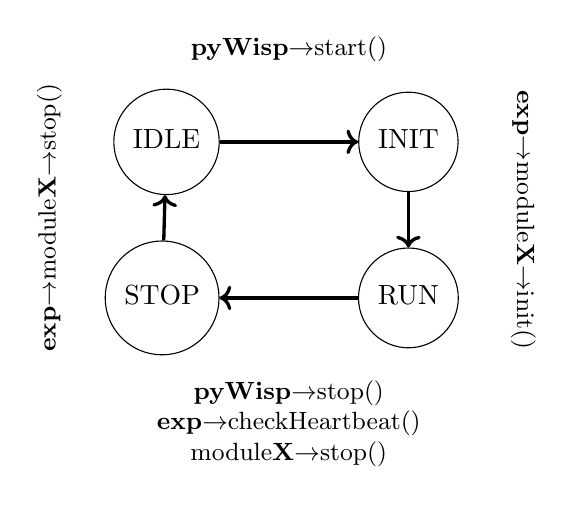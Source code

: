 % Controlflows
\tikzstyle{block} = [draw, fill=white, rectangle, minimum height=3em, minimum width=4em]
\tikzstyle{rblock} = [draw, fill=white, circle, inner sep=0pt,minimum size=1mm]
\tikzstyle{wobblock} = [fill=white, rectangle, minimum height=3em, minimum width=5em]
\tikzstyle{nlblock} = [draw, postaction={draw,line width=0.25mm,white}, line width=0.5mm, black, fill=white, rectangle, minimum height=3em, minimum width=5em]
\tikzstyle{sum} = [draw,circle]
\tikzstyle{branch} = [circle,inner sep=0pt,minimum size=1mm,fill=black,draw=black]
\tikzstyle{nvbranch} = [circle,inner sep=0pt,minimum size=1mm,fill=white,draw=white, fill opacity=0, draw opacity=0]
\tikzstyle{vecBranch} = [circle,inner sep=0pt,minimum size=2mm,fill=black,draw=black]
\tikzstyle{input} = [coordinate]
\tikzstyle{output} = [coordinate]
\tikzstyle{coord} = [coordinate]
\tikzstyle{pinstyle} = [pin edge={to-,black}]
\tikzstyle{vecArrow} = [thick, decoration={markings,mark=at position
   1 with {\arrow[semithick]{open triangle 60}}},
   double distance=1.4pt, shorten >= 5.5pt,
   preaction = {decorate},
   postaction = {draw,line width=1.4pt, white,shorten >= 4.5pt}]
\tikzstyle{vecWithoutArrow} = [thick,
   double distance=1.4pt,
   postaction = {draw,line width=1.4pt, white}]
\tikzset{
  Pfeil/.style={thick,shorten >=#1,shorten <=#1,->,>=latex}, % für Peile
  UPfeil/.style={black,Pfeil=#1,font={\sffamily\itshape}},% für Spannungspfeile
  IPfeil/.style={black,Pfeil=#1,font={\ttfamily\itshape}} % für Strompfeile
}


% create blocks for state machine
\node [rblock, minimum width=3.5em, minimum height=3.5em] (idle) {\begin{tabular}{c} IDLE \end{tabular}};
\node [rblock, node distance=5em, minimum height=3.5em, minimum width=3.5em, right=of idle] (init) {\begin{tabular}{c} INIT \end{tabular}};
\node [rblock, node distance=2em, minimum height=3.5em, minimum width=3.5em, below=of init] (run) {\begin{tabular}{c} RUN \end{tabular}};
\node [rblock, node distance=5em, minimum height=3.5em, minimum width=3.5em, left=of run] (stop) {\begin{tabular}{c} STOP \end{tabular}};

\def\lW{1.2}

% connect blocks 
\draw[->, line width=\lW] (idle) -- node [above, yshift=2.5em] {\small\textbf{pyWisp}$\rightarrow$start()} (init);
\draw[->, line width=\lW] (init) -- node [below, rotate=-90, yshift=5em]  {\vspace{2em}\small\textbf{exp}$\rightarrow$module\textbf{X}$\rightarrow$init()} (run);
\draw[->, line width=\lW] (run) -- node [below, yshift=-2.5em] {
\small\begin{tabular}{c} 
	\textbf{pyWisp}$\rightarrow$stop() \\
	\textbf{exp}$\rightarrow$checkHeartbeat() \\
	module\textbf{X}$\rightarrow$stop() 
	\end{tabular}
} (stop);
\draw[->, line width=\lW] (stop) -- node [below, rotate=90, yshift=5em] {\small\textbf{exp}$\rightarrow$module\textbf{X}$\rightarrow$stop()} (idle);

